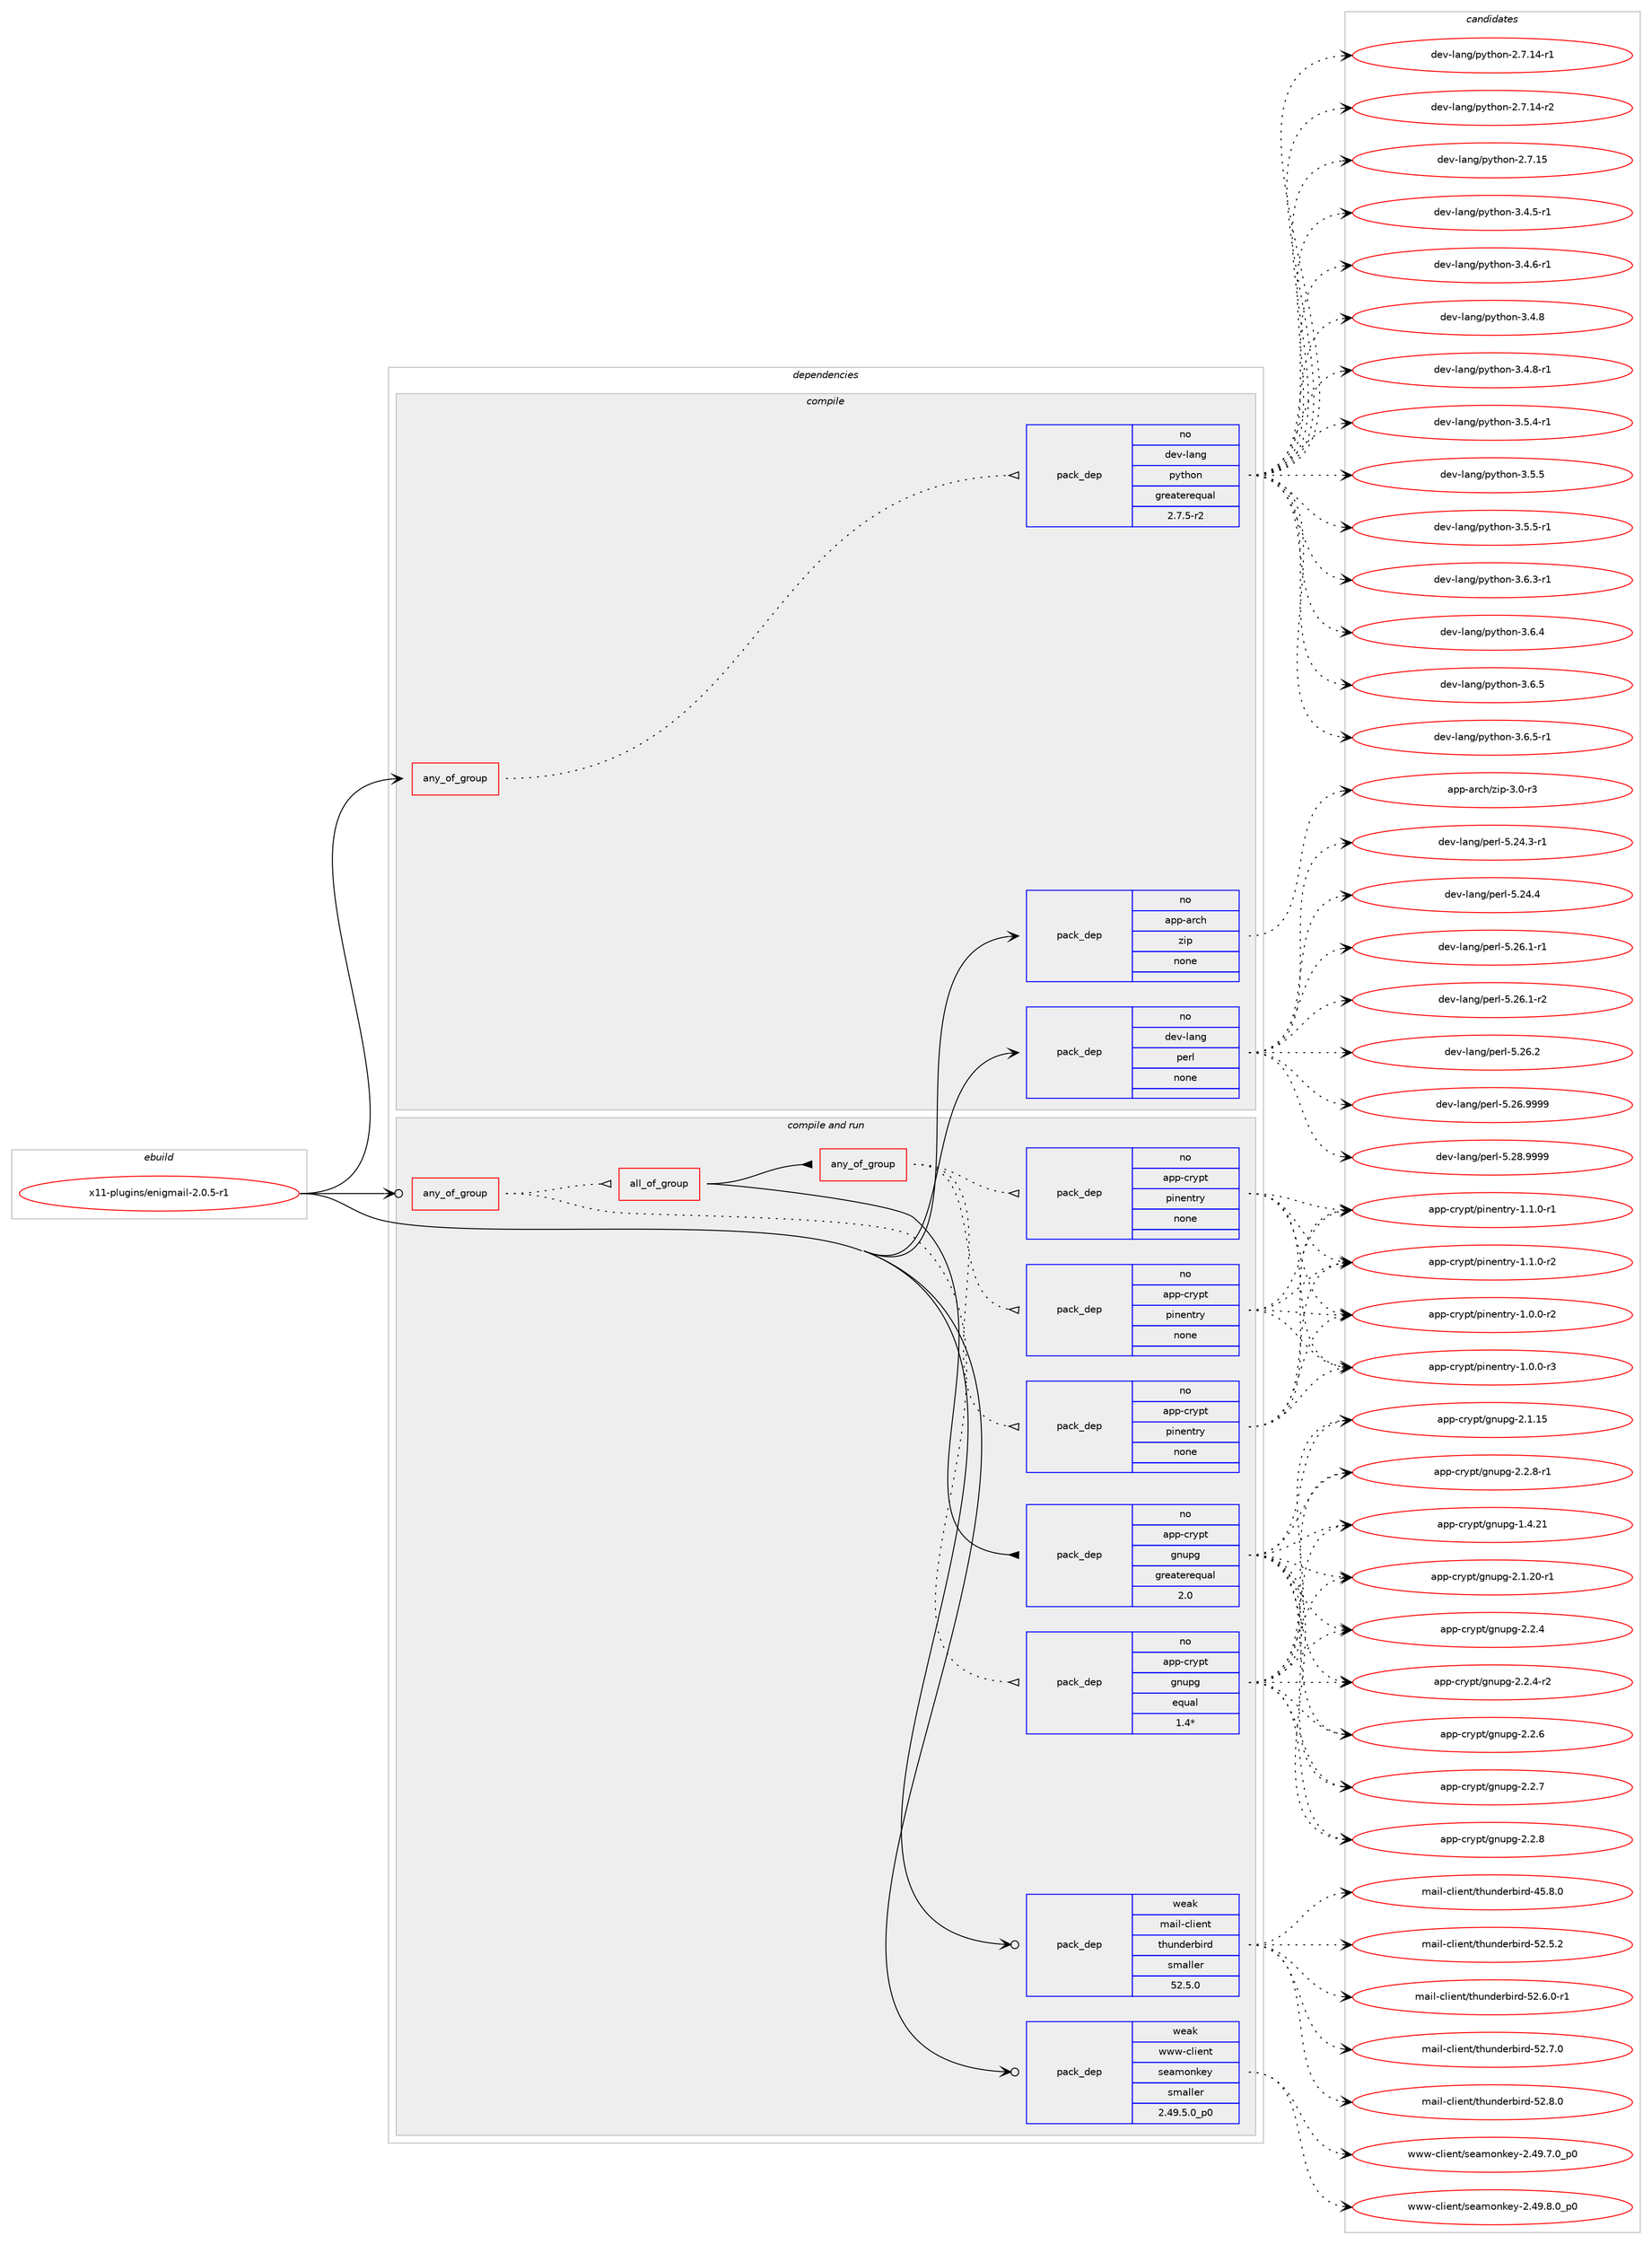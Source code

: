 digraph prolog {

# *************
# Graph options
# *************

newrank=true;
concentrate=true;
compound=true;
graph [rankdir=LR,fontname=Helvetica,fontsize=10,ranksep=1.5];#, ranksep=2.5, nodesep=0.2];
edge  [arrowhead=vee];
node  [fontname=Helvetica,fontsize=10];

# **********
# The ebuild
# **********

subgraph cluster_leftcol {
color=gray;
rank=same;
label=<<i>ebuild</i>>;
id [label="x11-plugins/enigmail-2.0.5-r1", color=red, width=4, href="../x11-plugins/enigmail-2.0.5-r1.svg"];
}

# ****************
# The dependencies
# ****************

subgraph cluster_midcol {
color=gray;
label=<<i>dependencies</i>>;
subgraph cluster_compile {
fillcolor="#eeeeee";
style=filled;
label=<<i>compile</i>>;
subgraph any125 {
dependency8921 [label=<<TABLE BORDER="0" CELLBORDER="1" CELLSPACING="0" CELLPADDING="4"><TR><TD CELLPADDING="10">any_of_group</TD></TR></TABLE>>, shape=none, color=red];subgraph pack6965 {
dependency8922 [label=<<TABLE BORDER="0" CELLBORDER="1" CELLSPACING="0" CELLPADDING="4" WIDTH="220"><TR><TD ROWSPAN="6" CELLPADDING="30">pack_dep</TD></TR><TR><TD WIDTH="110">no</TD></TR><TR><TD>dev-lang</TD></TR><TR><TD>python</TD></TR><TR><TD>greaterequal</TD></TR><TR><TD>2.7.5-r2</TD></TR></TABLE>>, shape=none, color=blue];
}
dependency8921:e -> dependency8922:w [weight=20,style="dotted",arrowhead="oinv"];
}
id:e -> dependency8921:w [weight=20,style="solid",arrowhead="vee"];
subgraph pack6966 {
dependency8923 [label=<<TABLE BORDER="0" CELLBORDER="1" CELLSPACING="0" CELLPADDING="4" WIDTH="220"><TR><TD ROWSPAN="6" CELLPADDING="30">pack_dep</TD></TR><TR><TD WIDTH="110">no</TD></TR><TR><TD>app-arch</TD></TR><TR><TD>zip</TD></TR><TR><TD>none</TD></TR><TR><TD></TD></TR></TABLE>>, shape=none, color=blue];
}
id:e -> dependency8923:w [weight=20,style="solid",arrowhead="vee"];
subgraph pack6967 {
dependency8924 [label=<<TABLE BORDER="0" CELLBORDER="1" CELLSPACING="0" CELLPADDING="4" WIDTH="220"><TR><TD ROWSPAN="6" CELLPADDING="30">pack_dep</TD></TR><TR><TD WIDTH="110">no</TD></TR><TR><TD>dev-lang</TD></TR><TR><TD>perl</TD></TR><TR><TD>none</TD></TR><TR><TD></TD></TR></TABLE>>, shape=none, color=blue];
}
id:e -> dependency8924:w [weight=20,style="solid",arrowhead="vee"];
}
subgraph cluster_compileandrun {
fillcolor="#eeeeee";
style=filled;
label=<<i>compile and run</i>>;
subgraph any126 {
dependency8925 [label=<<TABLE BORDER="0" CELLBORDER="1" CELLSPACING="0" CELLPADDING="4"><TR><TD CELLPADDING="10">any_of_group</TD></TR></TABLE>>, shape=none, color=red];subgraph all14 {
dependency8926 [label=<<TABLE BORDER="0" CELLBORDER="1" CELLSPACING="0" CELLPADDING="4"><TR><TD CELLPADDING="10">all_of_group</TD></TR></TABLE>>, shape=none, color=red];subgraph pack6968 {
dependency8927 [label=<<TABLE BORDER="0" CELLBORDER="1" CELLSPACING="0" CELLPADDING="4" WIDTH="220"><TR><TD ROWSPAN="6" CELLPADDING="30">pack_dep</TD></TR><TR><TD WIDTH="110">no</TD></TR><TR><TD>app-crypt</TD></TR><TR><TD>gnupg</TD></TR><TR><TD>greaterequal</TD></TR><TR><TD>2.0</TD></TR></TABLE>>, shape=none, color=blue];
}
dependency8926:e -> dependency8927:w [weight=20,style="solid",arrowhead="inv"];
subgraph any127 {
dependency8928 [label=<<TABLE BORDER="0" CELLBORDER="1" CELLSPACING="0" CELLPADDING="4"><TR><TD CELLPADDING="10">any_of_group</TD></TR></TABLE>>, shape=none, color=red];subgraph pack6969 {
dependency8929 [label=<<TABLE BORDER="0" CELLBORDER="1" CELLSPACING="0" CELLPADDING="4" WIDTH="220"><TR><TD ROWSPAN="6" CELLPADDING="30">pack_dep</TD></TR><TR><TD WIDTH="110">no</TD></TR><TR><TD>app-crypt</TD></TR><TR><TD>pinentry</TD></TR><TR><TD>none</TD></TR><TR><TD></TD></TR></TABLE>>, shape=none, color=blue];
}
dependency8928:e -> dependency8929:w [weight=20,style="dotted",arrowhead="oinv"];
subgraph pack6970 {
dependency8930 [label=<<TABLE BORDER="0" CELLBORDER="1" CELLSPACING="0" CELLPADDING="4" WIDTH="220"><TR><TD ROWSPAN="6" CELLPADDING="30">pack_dep</TD></TR><TR><TD WIDTH="110">no</TD></TR><TR><TD>app-crypt</TD></TR><TR><TD>pinentry</TD></TR><TR><TD>none</TD></TR><TR><TD></TD></TR></TABLE>>, shape=none, color=blue];
}
dependency8928:e -> dependency8930:w [weight=20,style="dotted",arrowhead="oinv"];
subgraph pack6971 {
dependency8931 [label=<<TABLE BORDER="0" CELLBORDER="1" CELLSPACING="0" CELLPADDING="4" WIDTH="220"><TR><TD ROWSPAN="6" CELLPADDING="30">pack_dep</TD></TR><TR><TD WIDTH="110">no</TD></TR><TR><TD>app-crypt</TD></TR><TR><TD>pinentry</TD></TR><TR><TD>none</TD></TR><TR><TD></TD></TR></TABLE>>, shape=none, color=blue];
}
dependency8928:e -> dependency8931:w [weight=20,style="dotted",arrowhead="oinv"];
}
dependency8926:e -> dependency8928:w [weight=20,style="solid",arrowhead="inv"];
}
dependency8925:e -> dependency8926:w [weight=20,style="dotted",arrowhead="oinv"];
subgraph pack6972 {
dependency8932 [label=<<TABLE BORDER="0" CELLBORDER="1" CELLSPACING="0" CELLPADDING="4" WIDTH="220"><TR><TD ROWSPAN="6" CELLPADDING="30">pack_dep</TD></TR><TR><TD WIDTH="110">no</TD></TR><TR><TD>app-crypt</TD></TR><TR><TD>gnupg</TD></TR><TR><TD>equal</TD></TR><TR><TD>1.4*</TD></TR></TABLE>>, shape=none, color=blue];
}
dependency8925:e -> dependency8932:w [weight=20,style="dotted",arrowhead="oinv"];
}
id:e -> dependency8925:w [weight=20,style="solid",arrowhead="odotvee"];
subgraph pack6973 {
dependency8933 [label=<<TABLE BORDER="0" CELLBORDER="1" CELLSPACING="0" CELLPADDING="4" WIDTH="220"><TR><TD ROWSPAN="6" CELLPADDING="30">pack_dep</TD></TR><TR><TD WIDTH="110">weak</TD></TR><TR><TD>mail-client</TD></TR><TR><TD>thunderbird</TD></TR><TR><TD>smaller</TD></TR><TR><TD>52.5.0</TD></TR></TABLE>>, shape=none, color=blue];
}
id:e -> dependency8933:w [weight=20,style="solid",arrowhead="odotvee"];
subgraph pack6974 {
dependency8934 [label=<<TABLE BORDER="0" CELLBORDER="1" CELLSPACING="0" CELLPADDING="4" WIDTH="220"><TR><TD ROWSPAN="6" CELLPADDING="30">pack_dep</TD></TR><TR><TD WIDTH="110">weak</TD></TR><TR><TD>www-client</TD></TR><TR><TD>seamonkey</TD></TR><TR><TD>smaller</TD></TR><TR><TD>2.49.5.0_p0</TD></TR></TABLE>>, shape=none, color=blue];
}
id:e -> dependency8934:w [weight=20,style="solid",arrowhead="odotvee"];
}
subgraph cluster_run {
fillcolor="#eeeeee";
style=filled;
label=<<i>run</i>>;
}
}

# **************
# The candidates
# **************

subgraph cluster_choices {
rank=same;
color=gray;
label=<<i>candidates</i>>;

subgraph choice6965 {
color=black;
nodesep=1;
choice100101118451089711010347112121116104111110455046554649524511449 [label="dev-lang/python-2.7.14-r1", color=red, width=4,href="../dev-lang/python-2.7.14-r1.svg"];
choice100101118451089711010347112121116104111110455046554649524511450 [label="dev-lang/python-2.7.14-r2", color=red, width=4,href="../dev-lang/python-2.7.14-r2.svg"];
choice10010111845108971101034711212111610411111045504655464953 [label="dev-lang/python-2.7.15", color=red, width=4,href="../dev-lang/python-2.7.15.svg"];
choice1001011184510897110103471121211161041111104551465246534511449 [label="dev-lang/python-3.4.5-r1", color=red, width=4,href="../dev-lang/python-3.4.5-r1.svg"];
choice1001011184510897110103471121211161041111104551465246544511449 [label="dev-lang/python-3.4.6-r1", color=red, width=4,href="../dev-lang/python-3.4.6-r1.svg"];
choice100101118451089711010347112121116104111110455146524656 [label="dev-lang/python-3.4.8", color=red, width=4,href="../dev-lang/python-3.4.8.svg"];
choice1001011184510897110103471121211161041111104551465246564511449 [label="dev-lang/python-3.4.8-r1", color=red, width=4,href="../dev-lang/python-3.4.8-r1.svg"];
choice1001011184510897110103471121211161041111104551465346524511449 [label="dev-lang/python-3.5.4-r1", color=red, width=4,href="../dev-lang/python-3.5.4-r1.svg"];
choice100101118451089711010347112121116104111110455146534653 [label="dev-lang/python-3.5.5", color=red, width=4,href="../dev-lang/python-3.5.5.svg"];
choice1001011184510897110103471121211161041111104551465346534511449 [label="dev-lang/python-3.5.5-r1", color=red, width=4,href="../dev-lang/python-3.5.5-r1.svg"];
choice1001011184510897110103471121211161041111104551465446514511449 [label="dev-lang/python-3.6.3-r1", color=red, width=4,href="../dev-lang/python-3.6.3-r1.svg"];
choice100101118451089711010347112121116104111110455146544652 [label="dev-lang/python-3.6.4", color=red, width=4,href="../dev-lang/python-3.6.4.svg"];
choice100101118451089711010347112121116104111110455146544653 [label="dev-lang/python-3.6.5", color=red, width=4,href="../dev-lang/python-3.6.5.svg"];
choice1001011184510897110103471121211161041111104551465446534511449 [label="dev-lang/python-3.6.5-r1", color=red, width=4,href="../dev-lang/python-3.6.5-r1.svg"];
dependency8922:e -> choice100101118451089711010347112121116104111110455046554649524511449:w [style=dotted,weight="100"];
dependency8922:e -> choice100101118451089711010347112121116104111110455046554649524511450:w [style=dotted,weight="100"];
dependency8922:e -> choice10010111845108971101034711212111610411111045504655464953:w [style=dotted,weight="100"];
dependency8922:e -> choice1001011184510897110103471121211161041111104551465246534511449:w [style=dotted,weight="100"];
dependency8922:e -> choice1001011184510897110103471121211161041111104551465246544511449:w [style=dotted,weight="100"];
dependency8922:e -> choice100101118451089711010347112121116104111110455146524656:w [style=dotted,weight="100"];
dependency8922:e -> choice1001011184510897110103471121211161041111104551465246564511449:w [style=dotted,weight="100"];
dependency8922:e -> choice1001011184510897110103471121211161041111104551465346524511449:w [style=dotted,weight="100"];
dependency8922:e -> choice100101118451089711010347112121116104111110455146534653:w [style=dotted,weight="100"];
dependency8922:e -> choice1001011184510897110103471121211161041111104551465346534511449:w [style=dotted,weight="100"];
dependency8922:e -> choice1001011184510897110103471121211161041111104551465446514511449:w [style=dotted,weight="100"];
dependency8922:e -> choice100101118451089711010347112121116104111110455146544652:w [style=dotted,weight="100"];
dependency8922:e -> choice100101118451089711010347112121116104111110455146544653:w [style=dotted,weight="100"];
dependency8922:e -> choice1001011184510897110103471121211161041111104551465446534511449:w [style=dotted,weight="100"];
}
subgraph choice6966 {
color=black;
nodesep=1;
choice9711211245971149910447122105112455146484511451 [label="app-arch/zip-3.0-r3", color=red, width=4,href="../app-arch/zip-3.0-r3.svg"];
dependency8923:e -> choice9711211245971149910447122105112455146484511451:w [style=dotted,weight="100"];
}
subgraph choice6967 {
color=black;
nodesep=1;
choice100101118451089711010347112101114108455346505246514511449 [label="dev-lang/perl-5.24.3-r1", color=red, width=4,href="../dev-lang/perl-5.24.3-r1.svg"];
choice10010111845108971101034711210111410845534650524652 [label="dev-lang/perl-5.24.4", color=red, width=4,href="../dev-lang/perl-5.24.4.svg"];
choice100101118451089711010347112101114108455346505446494511449 [label="dev-lang/perl-5.26.1-r1", color=red, width=4,href="../dev-lang/perl-5.26.1-r1.svg"];
choice100101118451089711010347112101114108455346505446494511450 [label="dev-lang/perl-5.26.1-r2", color=red, width=4,href="../dev-lang/perl-5.26.1-r2.svg"];
choice10010111845108971101034711210111410845534650544650 [label="dev-lang/perl-5.26.2", color=red, width=4,href="../dev-lang/perl-5.26.2.svg"];
choice10010111845108971101034711210111410845534650544657575757 [label="dev-lang/perl-5.26.9999", color=red, width=4,href="../dev-lang/perl-5.26.9999.svg"];
choice10010111845108971101034711210111410845534650564657575757 [label="dev-lang/perl-5.28.9999", color=red, width=4,href="../dev-lang/perl-5.28.9999.svg"];
dependency8924:e -> choice100101118451089711010347112101114108455346505246514511449:w [style=dotted,weight="100"];
dependency8924:e -> choice10010111845108971101034711210111410845534650524652:w [style=dotted,weight="100"];
dependency8924:e -> choice100101118451089711010347112101114108455346505446494511449:w [style=dotted,weight="100"];
dependency8924:e -> choice100101118451089711010347112101114108455346505446494511450:w [style=dotted,weight="100"];
dependency8924:e -> choice10010111845108971101034711210111410845534650544650:w [style=dotted,weight="100"];
dependency8924:e -> choice10010111845108971101034711210111410845534650544657575757:w [style=dotted,weight="100"];
dependency8924:e -> choice10010111845108971101034711210111410845534650564657575757:w [style=dotted,weight="100"];
}
subgraph choice6968 {
color=black;
nodesep=1;
choice971121124599114121112116471031101171121034550465046564511449 [label="app-crypt/gnupg-2.2.8-r1", color=red, width=4,href="../app-crypt/gnupg-2.2.8-r1.svg"];
choice9711211245991141211121164710311011711210345494652465049 [label="app-crypt/gnupg-1.4.21", color=red, width=4,href="../app-crypt/gnupg-1.4.21.svg"];
choice9711211245991141211121164710311011711210345504649464953 [label="app-crypt/gnupg-2.1.15", color=red, width=4,href="../app-crypt/gnupg-2.1.15.svg"];
choice97112112459911412111211647103110117112103455046494650484511449 [label="app-crypt/gnupg-2.1.20-r1", color=red, width=4,href="../app-crypt/gnupg-2.1.20-r1.svg"];
choice97112112459911412111211647103110117112103455046504652 [label="app-crypt/gnupg-2.2.4", color=red, width=4,href="../app-crypt/gnupg-2.2.4.svg"];
choice971121124599114121112116471031101171121034550465046524511450 [label="app-crypt/gnupg-2.2.4-r2", color=red, width=4,href="../app-crypt/gnupg-2.2.4-r2.svg"];
choice97112112459911412111211647103110117112103455046504654 [label="app-crypt/gnupg-2.2.6", color=red, width=4,href="../app-crypt/gnupg-2.2.6.svg"];
choice97112112459911412111211647103110117112103455046504655 [label="app-crypt/gnupg-2.2.7", color=red, width=4,href="../app-crypt/gnupg-2.2.7.svg"];
choice97112112459911412111211647103110117112103455046504656 [label="app-crypt/gnupg-2.2.8", color=red, width=4,href="../app-crypt/gnupg-2.2.8.svg"];
dependency8927:e -> choice971121124599114121112116471031101171121034550465046564511449:w [style=dotted,weight="100"];
dependency8927:e -> choice9711211245991141211121164710311011711210345494652465049:w [style=dotted,weight="100"];
dependency8927:e -> choice9711211245991141211121164710311011711210345504649464953:w [style=dotted,weight="100"];
dependency8927:e -> choice97112112459911412111211647103110117112103455046494650484511449:w [style=dotted,weight="100"];
dependency8927:e -> choice97112112459911412111211647103110117112103455046504652:w [style=dotted,weight="100"];
dependency8927:e -> choice971121124599114121112116471031101171121034550465046524511450:w [style=dotted,weight="100"];
dependency8927:e -> choice97112112459911412111211647103110117112103455046504654:w [style=dotted,weight="100"];
dependency8927:e -> choice97112112459911412111211647103110117112103455046504655:w [style=dotted,weight="100"];
dependency8927:e -> choice97112112459911412111211647103110117112103455046504656:w [style=dotted,weight="100"];
}
subgraph choice6969 {
color=black;
nodesep=1;
choice971121124599114121112116471121051101011101161141214549464846484511450 [label="app-crypt/pinentry-1.0.0-r2", color=red, width=4,href="../app-crypt/pinentry-1.0.0-r2.svg"];
choice971121124599114121112116471121051101011101161141214549464846484511451 [label="app-crypt/pinentry-1.0.0-r3", color=red, width=4,href="../app-crypt/pinentry-1.0.0-r3.svg"];
choice971121124599114121112116471121051101011101161141214549464946484511449 [label="app-crypt/pinentry-1.1.0-r1", color=red, width=4,href="../app-crypt/pinentry-1.1.0-r1.svg"];
choice971121124599114121112116471121051101011101161141214549464946484511450 [label="app-crypt/pinentry-1.1.0-r2", color=red, width=4,href="../app-crypt/pinentry-1.1.0-r2.svg"];
dependency8929:e -> choice971121124599114121112116471121051101011101161141214549464846484511450:w [style=dotted,weight="100"];
dependency8929:e -> choice971121124599114121112116471121051101011101161141214549464846484511451:w [style=dotted,weight="100"];
dependency8929:e -> choice971121124599114121112116471121051101011101161141214549464946484511449:w [style=dotted,weight="100"];
dependency8929:e -> choice971121124599114121112116471121051101011101161141214549464946484511450:w [style=dotted,weight="100"];
}
subgraph choice6970 {
color=black;
nodesep=1;
choice971121124599114121112116471121051101011101161141214549464846484511450 [label="app-crypt/pinentry-1.0.0-r2", color=red, width=4,href="../app-crypt/pinentry-1.0.0-r2.svg"];
choice971121124599114121112116471121051101011101161141214549464846484511451 [label="app-crypt/pinentry-1.0.0-r3", color=red, width=4,href="../app-crypt/pinentry-1.0.0-r3.svg"];
choice971121124599114121112116471121051101011101161141214549464946484511449 [label="app-crypt/pinentry-1.1.0-r1", color=red, width=4,href="../app-crypt/pinentry-1.1.0-r1.svg"];
choice971121124599114121112116471121051101011101161141214549464946484511450 [label="app-crypt/pinentry-1.1.0-r2", color=red, width=4,href="../app-crypt/pinentry-1.1.0-r2.svg"];
dependency8930:e -> choice971121124599114121112116471121051101011101161141214549464846484511450:w [style=dotted,weight="100"];
dependency8930:e -> choice971121124599114121112116471121051101011101161141214549464846484511451:w [style=dotted,weight="100"];
dependency8930:e -> choice971121124599114121112116471121051101011101161141214549464946484511449:w [style=dotted,weight="100"];
dependency8930:e -> choice971121124599114121112116471121051101011101161141214549464946484511450:w [style=dotted,weight="100"];
}
subgraph choice6971 {
color=black;
nodesep=1;
choice971121124599114121112116471121051101011101161141214549464846484511450 [label="app-crypt/pinentry-1.0.0-r2", color=red, width=4,href="../app-crypt/pinentry-1.0.0-r2.svg"];
choice971121124599114121112116471121051101011101161141214549464846484511451 [label="app-crypt/pinentry-1.0.0-r3", color=red, width=4,href="../app-crypt/pinentry-1.0.0-r3.svg"];
choice971121124599114121112116471121051101011101161141214549464946484511449 [label="app-crypt/pinentry-1.1.0-r1", color=red, width=4,href="../app-crypt/pinentry-1.1.0-r1.svg"];
choice971121124599114121112116471121051101011101161141214549464946484511450 [label="app-crypt/pinentry-1.1.0-r2", color=red, width=4,href="../app-crypt/pinentry-1.1.0-r2.svg"];
dependency8931:e -> choice971121124599114121112116471121051101011101161141214549464846484511450:w [style=dotted,weight="100"];
dependency8931:e -> choice971121124599114121112116471121051101011101161141214549464846484511451:w [style=dotted,weight="100"];
dependency8931:e -> choice971121124599114121112116471121051101011101161141214549464946484511449:w [style=dotted,weight="100"];
dependency8931:e -> choice971121124599114121112116471121051101011101161141214549464946484511450:w [style=dotted,weight="100"];
}
subgraph choice6972 {
color=black;
nodesep=1;
choice971121124599114121112116471031101171121034550465046564511449 [label="app-crypt/gnupg-2.2.8-r1", color=red, width=4,href="../app-crypt/gnupg-2.2.8-r1.svg"];
choice9711211245991141211121164710311011711210345494652465049 [label="app-crypt/gnupg-1.4.21", color=red, width=4,href="../app-crypt/gnupg-1.4.21.svg"];
choice9711211245991141211121164710311011711210345504649464953 [label="app-crypt/gnupg-2.1.15", color=red, width=4,href="../app-crypt/gnupg-2.1.15.svg"];
choice97112112459911412111211647103110117112103455046494650484511449 [label="app-crypt/gnupg-2.1.20-r1", color=red, width=4,href="../app-crypt/gnupg-2.1.20-r1.svg"];
choice97112112459911412111211647103110117112103455046504652 [label="app-crypt/gnupg-2.2.4", color=red, width=4,href="../app-crypt/gnupg-2.2.4.svg"];
choice971121124599114121112116471031101171121034550465046524511450 [label="app-crypt/gnupg-2.2.4-r2", color=red, width=4,href="../app-crypt/gnupg-2.2.4-r2.svg"];
choice97112112459911412111211647103110117112103455046504654 [label="app-crypt/gnupg-2.2.6", color=red, width=4,href="../app-crypt/gnupg-2.2.6.svg"];
choice97112112459911412111211647103110117112103455046504655 [label="app-crypt/gnupg-2.2.7", color=red, width=4,href="../app-crypt/gnupg-2.2.7.svg"];
choice97112112459911412111211647103110117112103455046504656 [label="app-crypt/gnupg-2.2.8", color=red, width=4,href="../app-crypt/gnupg-2.2.8.svg"];
dependency8932:e -> choice971121124599114121112116471031101171121034550465046564511449:w [style=dotted,weight="100"];
dependency8932:e -> choice9711211245991141211121164710311011711210345494652465049:w [style=dotted,weight="100"];
dependency8932:e -> choice9711211245991141211121164710311011711210345504649464953:w [style=dotted,weight="100"];
dependency8932:e -> choice97112112459911412111211647103110117112103455046494650484511449:w [style=dotted,weight="100"];
dependency8932:e -> choice97112112459911412111211647103110117112103455046504652:w [style=dotted,weight="100"];
dependency8932:e -> choice971121124599114121112116471031101171121034550465046524511450:w [style=dotted,weight="100"];
dependency8932:e -> choice97112112459911412111211647103110117112103455046504654:w [style=dotted,weight="100"];
dependency8932:e -> choice97112112459911412111211647103110117112103455046504655:w [style=dotted,weight="100"];
dependency8932:e -> choice97112112459911412111211647103110117112103455046504656:w [style=dotted,weight="100"];
}
subgraph choice6973 {
color=black;
nodesep=1;
choice109971051084599108105101110116471161041171101001011149810511410045525346564648 [label="mail-client/thunderbird-45.8.0", color=red, width=4,href="../mail-client/thunderbird-45.8.0.svg"];
choice109971051084599108105101110116471161041171101001011149810511410045535046534650 [label="mail-client/thunderbird-52.5.2", color=red, width=4,href="../mail-client/thunderbird-52.5.2.svg"];
choice1099710510845991081051011101164711610411711010010111498105114100455350465446484511449 [label="mail-client/thunderbird-52.6.0-r1", color=red, width=4,href="../mail-client/thunderbird-52.6.0-r1.svg"];
choice109971051084599108105101110116471161041171101001011149810511410045535046554648 [label="mail-client/thunderbird-52.7.0", color=red, width=4,href="../mail-client/thunderbird-52.7.0.svg"];
choice109971051084599108105101110116471161041171101001011149810511410045535046564648 [label="mail-client/thunderbird-52.8.0", color=red, width=4,href="../mail-client/thunderbird-52.8.0.svg"];
dependency8933:e -> choice109971051084599108105101110116471161041171101001011149810511410045525346564648:w [style=dotted,weight="100"];
dependency8933:e -> choice109971051084599108105101110116471161041171101001011149810511410045535046534650:w [style=dotted,weight="100"];
dependency8933:e -> choice1099710510845991081051011101164711610411711010010111498105114100455350465446484511449:w [style=dotted,weight="100"];
dependency8933:e -> choice109971051084599108105101110116471161041171101001011149810511410045535046554648:w [style=dotted,weight="100"];
dependency8933:e -> choice109971051084599108105101110116471161041171101001011149810511410045535046564648:w [style=dotted,weight="100"];
}
subgraph choice6974 {
color=black;
nodesep=1;
choice119119119459910810510111011647115101971091111101071011214550465257465546489511248 [label="www-client/seamonkey-2.49.7.0_p0", color=red, width=4,href="../www-client/seamonkey-2.49.7.0_p0.svg"];
choice119119119459910810510111011647115101971091111101071011214550465257465646489511248 [label="www-client/seamonkey-2.49.8.0_p0", color=red, width=4,href="../www-client/seamonkey-2.49.8.0_p0.svg"];
dependency8934:e -> choice119119119459910810510111011647115101971091111101071011214550465257465546489511248:w [style=dotted,weight="100"];
dependency8934:e -> choice119119119459910810510111011647115101971091111101071011214550465257465646489511248:w [style=dotted,weight="100"];
}
}

}
